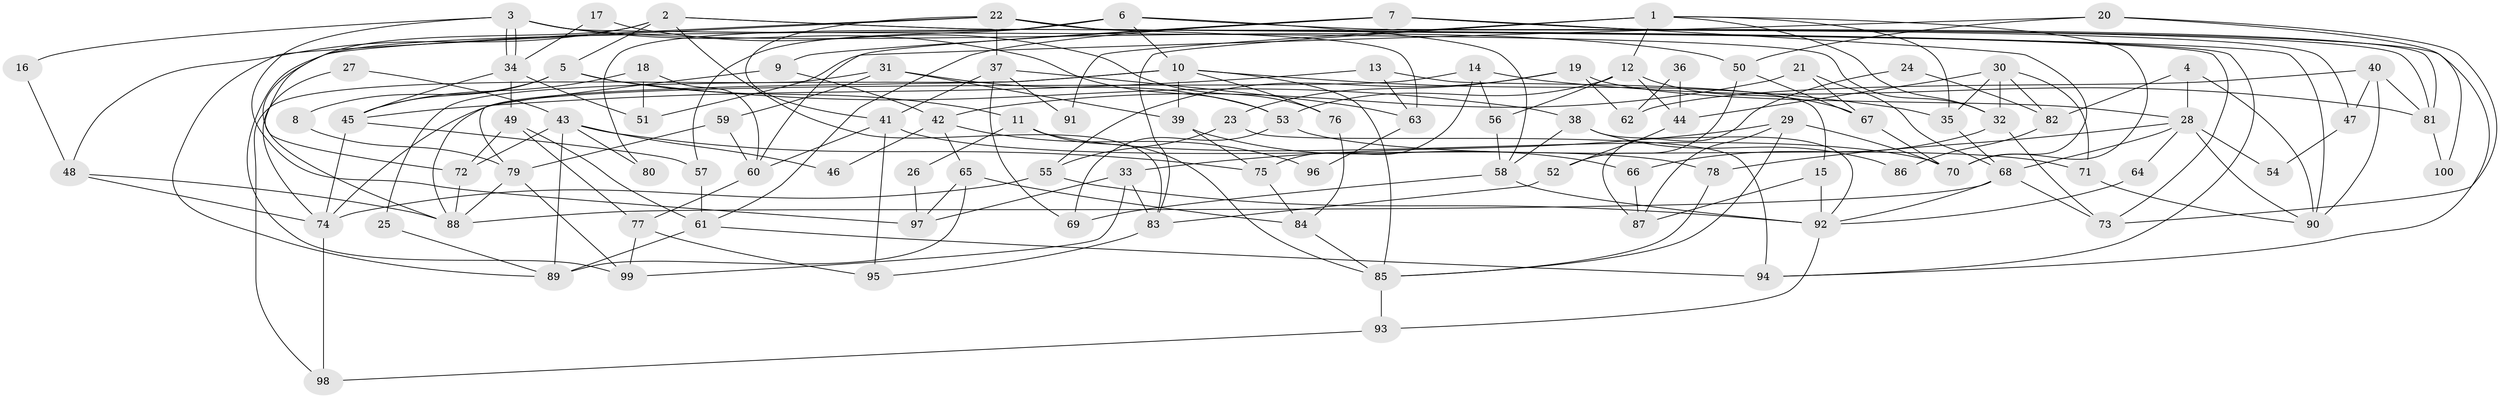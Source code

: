 // Generated by graph-tools (version 1.1) at 2025/50/03/09/25 03:50:03]
// undirected, 100 vertices, 200 edges
graph export_dot {
graph [start="1"]
  node [color=gray90,style=filled];
  1;
  2;
  3;
  4;
  5;
  6;
  7;
  8;
  9;
  10;
  11;
  12;
  13;
  14;
  15;
  16;
  17;
  18;
  19;
  20;
  21;
  22;
  23;
  24;
  25;
  26;
  27;
  28;
  29;
  30;
  31;
  32;
  33;
  34;
  35;
  36;
  37;
  38;
  39;
  40;
  41;
  42;
  43;
  44;
  45;
  46;
  47;
  48;
  49;
  50;
  51;
  52;
  53;
  54;
  55;
  56;
  57;
  58;
  59;
  60;
  61;
  62;
  63;
  64;
  65;
  66;
  67;
  68;
  69;
  70;
  71;
  72;
  73;
  74;
  75;
  76;
  77;
  78;
  79;
  80;
  81;
  82;
  83;
  84;
  85;
  86;
  87;
  88;
  89;
  90;
  91;
  92;
  93;
  94;
  95;
  96;
  97;
  98;
  99;
  100;
  1 -- 32;
  1 -- 12;
  1 -- 35;
  1 -- 70;
  1 -- 83;
  1 -- 91;
  2 -- 83;
  2 -- 94;
  2 -- 5;
  2 -- 48;
  2 -- 72;
  2 -- 73;
  3 -- 34;
  3 -- 34;
  3 -- 50;
  3 -- 16;
  3 -- 32;
  3 -- 53;
  3 -- 97;
  4 -- 28;
  4 -- 90;
  4 -- 82;
  5 -- 45;
  5 -- 8;
  5 -- 11;
  5 -- 38;
  6 -- 10;
  6 -- 57;
  6 -- 58;
  6 -- 80;
  6 -- 81;
  6 -- 99;
  7 -- 70;
  7 -- 61;
  7 -- 9;
  7 -- 60;
  7 -- 81;
  7 -- 94;
  8 -- 79;
  9 -- 79;
  9 -- 42;
  10 -- 88;
  10 -- 85;
  10 -- 25;
  10 -- 35;
  10 -- 39;
  10 -- 76;
  11 -- 70;
  11 -- 26;
  11 -- 85;
  12 -- 56;
  12 -- 67;
  12 -- 44;
  12 -- 53;
  13 -- 15;
  13 -- 63;
  13 -- 45;
  14 -- 74;
  14 -- 81;
  14 -- 56;
  14 -- 75;
  15 -- 87;
  15 -- 92;
  16 -- 48;
  17 -- 34;
  17 -- 76;
  18 -- 45;
  18 -- 60;
  18 -- 51;
  19 -- 23;
  19 -- 28;
  19 -- 55;
  19 -- 62;
  20 -- 51;
  20 -- 73;
  20 -- 50;
  20 -- 100;
  21 -- 68;
  21 -- 67;
  21 -- 42;
  22 -- 88;
  22 -- 37;
  22 -- 41;
  22 -- 47;
  22 -- 63;
  22 -- 89;
  22 -- 90;
  23 -- 55;
  23 -- 94;
  24 -- 87;
  24 -- 82;
  25 -- 89;
  26 -- 97;
  27 -- 74;
  27 -- 43;
  28 -- 68;
  28 -- 90;
  28 -- 54;
  28 -- 64;
  28 -- 78;
  29 -- 33;
  29 -- 85;
  29 -- 70;
  29 -- 87;
  30 -- 35;
  30 -- 32;
  30 -- 44;
  30 -- 71;
  30 -- 82;
  31 -- 39;
  31 -- 53;
  31 -- 59;
  31 -- 98;
  32 -- 73;
  32 -- 66;
  33 -- 99;
  33 -- 97;
  33 -- 83;
  34 -- 45;
  34 -- 49;
  34 -- 51;
  35 -- 68;
  36 -- 62;
  36 -- 44;
  37 -- 41;
  37 -- 69;
  37 -- 63;
  37 -- 91;
  38 -- 92;
  38 -- 58;
  38 -- 86;
  39 -- 75;
  39 -- 66;
  40 -- 81;
  40 -- 90;
  40 -- 47;
  40 -- 62;
  41 -- 95;
  41 -- 60;
  41 -- 78;
  42 -- 46;
  42 -- 65;
  42 -- 96;
  43 -- 72;
  43 -- 75;
  43 -- 46;
  43 -- 80;
  43 -- 89;
  44 -- 52;
  45 -- 74;
  45 -- 57;
  47 -- 54;
  48 -- 88;
  48 -- 74;
  49 -- 72;
  49 -- 61;
  49 -- 77;
  50 -- 52;
  50 -- 67;
  52 -- 83;
  53 -- 69;
  53 -- 71;
  55 -- 92;
  55 -- 74;
  56 -- 58;
  57 -- 61;
  58 -- 69;
  58 -- 92;
  59 -- 60;
  59 -- 79;
  60 -- 77;
  61 -- 89;
  61 -- 94;
  63 -- 96;
  64 -- 92;
  65 -- 89;
  65 -- 84;
  65 -- 97;
  66 -- 87;
  67 -- 70;
  68 -- 92;
  68 -- 73;
  68 -- 88;
  71 -- 90;
  72 -- 88;
  74 -- 98;
  75 -- 84;
  76 -- 84;
  77 -- 95;
  77 -- 99;
  78 -- 85;
  79 -- 99;
  79 -- 88;
  81 -- 100;
  82 -- 86;
  83 -- 95;
  84 -- 85;
  85 -- 93;
  92 -- 93;
  93 -- 98;
}
